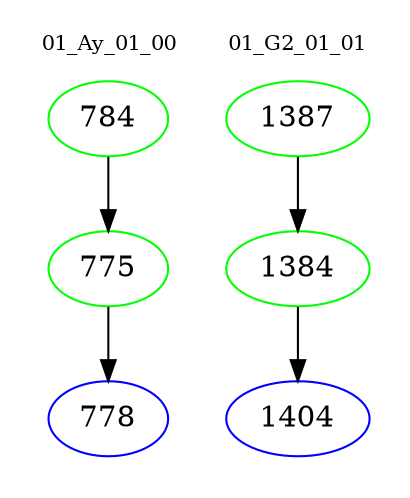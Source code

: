 digraph{
subgraph cluster_0 {
color = white
label = "01_Ay_01_00";
fontsize=10;
T0_784 [label="784", color="green"]
T0_784 -> T0_775 [color="black"]
T0_775 [label="775", color="green"]
T0_775 -> T0_778 [color="black"]
T0_778 [label="778", color="blue"]
}
subgraph cluster_1 {
color = white
label = "01_G2_01_01";
fontsize=10;
T1_1387 [label="1387", color="green"]
T1_1387 -> T1_1384 [color="black"]
T1_1384 [label="1384", color="green"]
T1_1384 -> T1_1404 [color="black"]
T1_1404 [label="1404", color="blue"]
}
}

